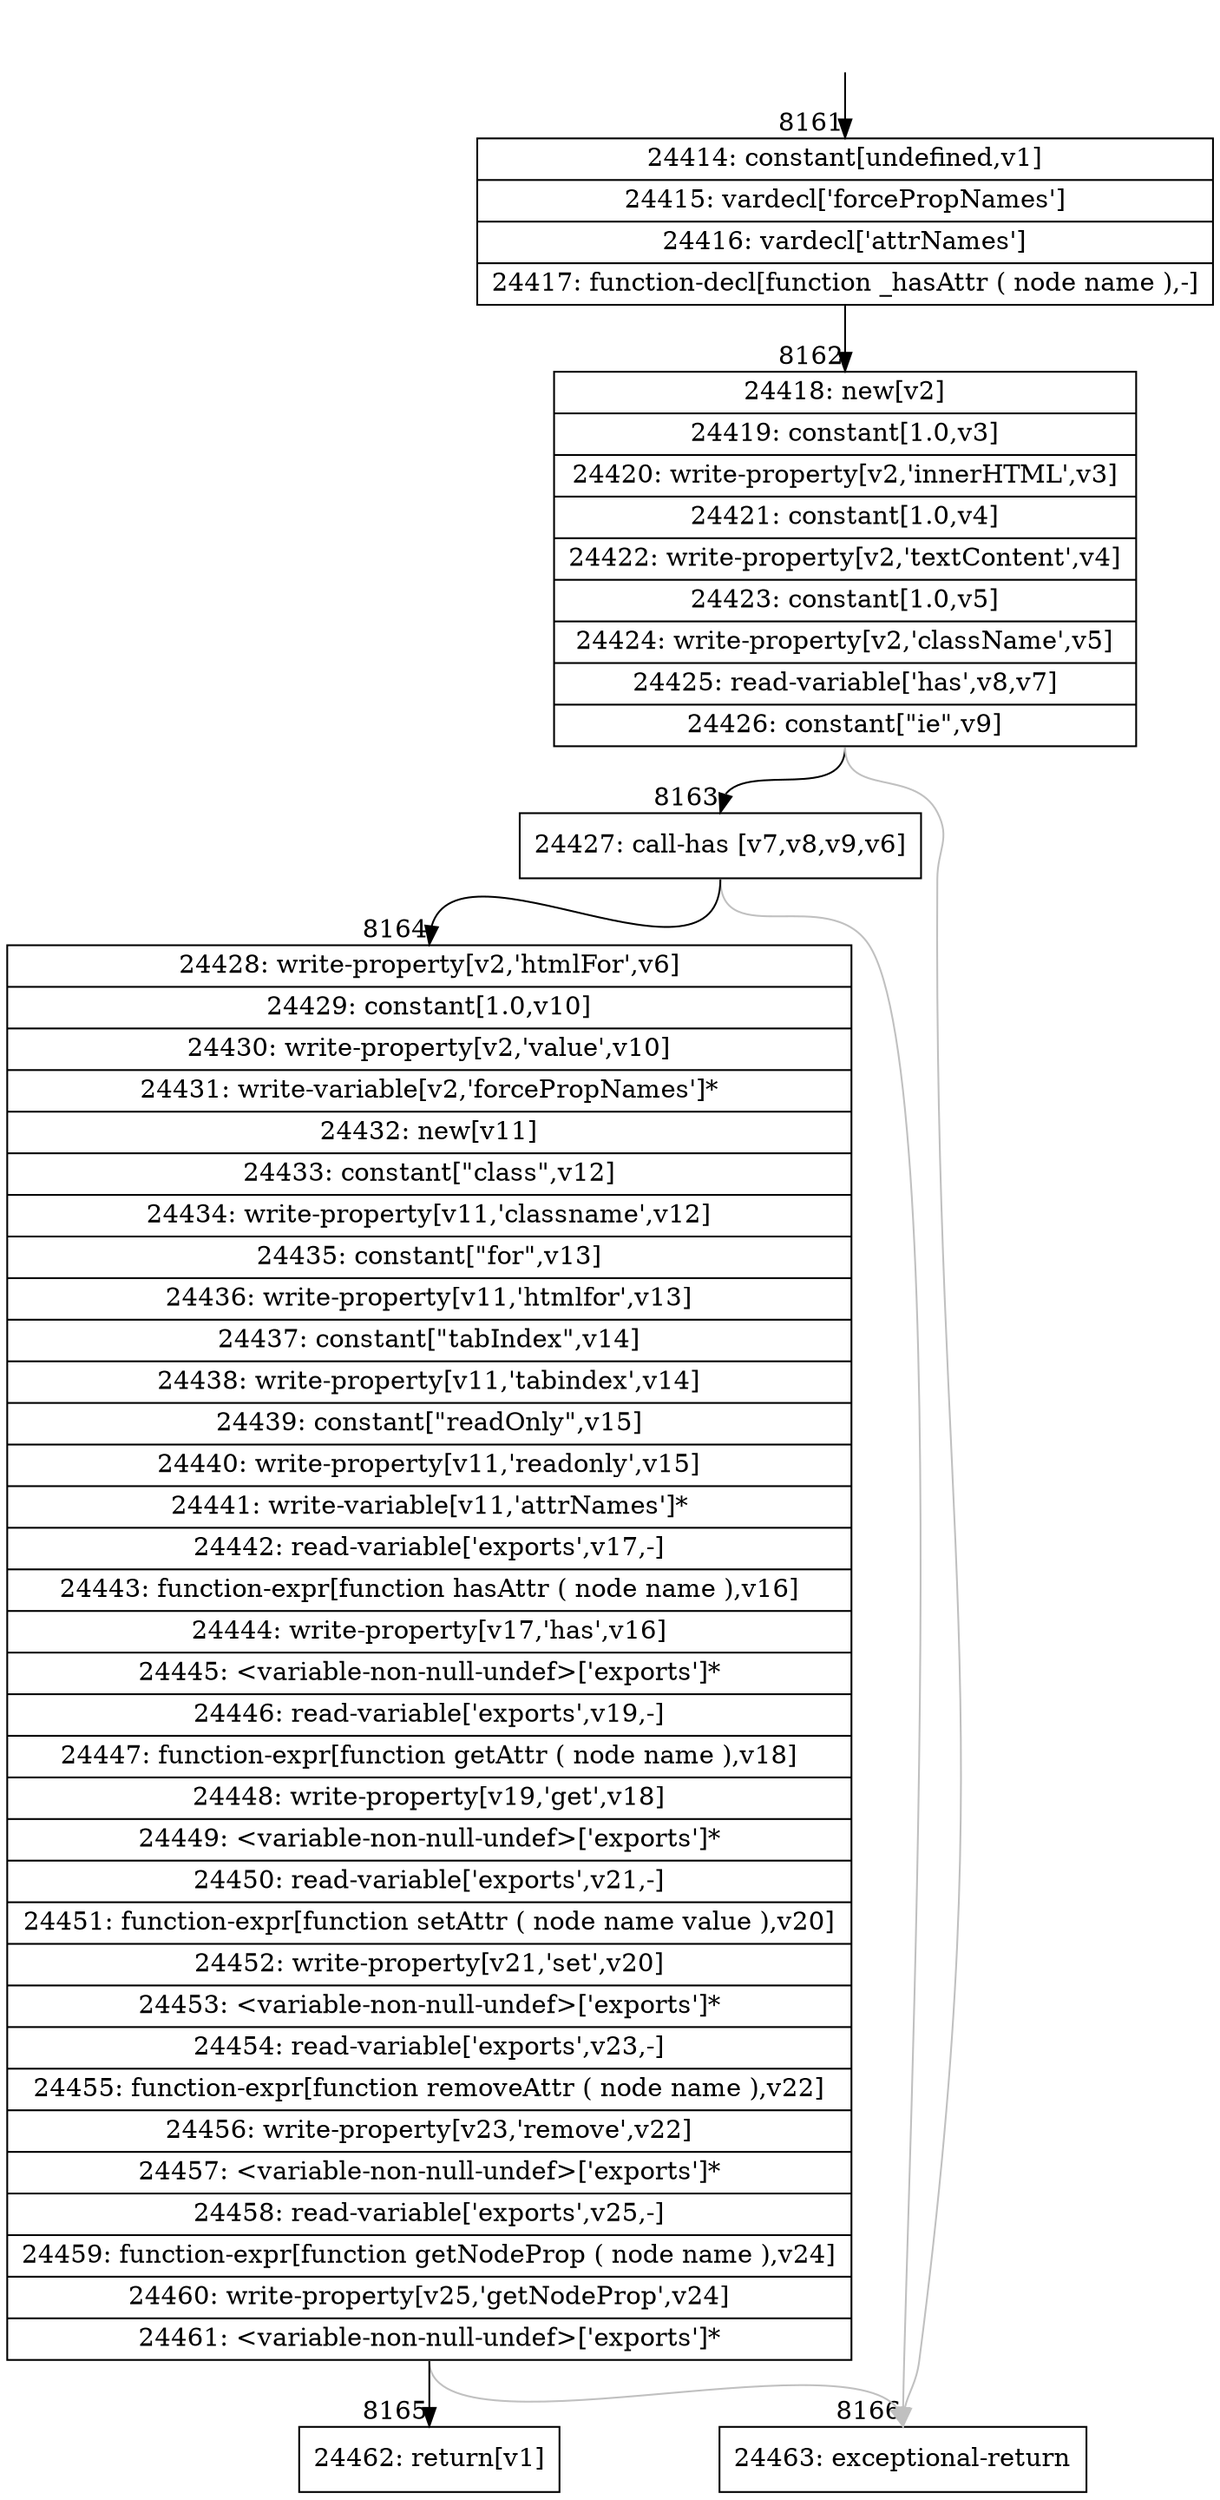 digraph {
rankdir="TD"
BB_entry542[shape=none,label=""];
BB_entry542 -> BB8161 [tailport=s, headport=n, headlabel="    8161"]
BB8161 [shape=record label="{24414: constant[undefined,v1]|24415: vardecl['forcePropNames']|24416: vardecl['attrNames']|24417: function-decl[function _hasAttr ( node name ),-]}" ] 
BB8161 -> BB8162 [tailport=s, headport=n, headlabel="      8162"]
BB8162 [shape=record label="{24418: new[v2]|24419: constant[1.0,v3]|24420: write-property[v2,'innerHTML',v3]|24421: constant[1.0,v4]|24422: write-property[v2,'textContent',v4]|24423: constant[1.0,v5]|24424: write-property[v2,'className',v5]|24425: read-variable['has',v8,v7]|24426: constant[\"ie\",v9]}" ] 
BB8162 -> BB8163 [tailport=s, headport=n, headlabel="      8163"]
BB8162 -> BB8166 [tailport=s, headport=n, color=gray, headlabel="      8166"]
BB8163 [shape=record label="{24427: call-has [v7,v8,v9,v6]}" ] 
BB8163 -> BB8164 [tailport=s, headport=n, headlabel="      8164"]
BB8163 -> BB8166 [tailport=s, headport=n, color=gray]
BB8164 [shape=record label="{24428: write-property[v2,'htmlFor',v6]|24429: constant[1.0,v10]|24430: write-property[v2,'value',v10]|24431: write-variable[v2,'forcePropNames']*|24432: new[v11]|24433: constant[\"class\",v12]|24434: write-property[v11,'classname',v12]|24435: constant[\"for\",v13]|24436: write-property[v11,'htmlfor',v13]|24437: constant[\"tabIndex\",v14]|24438: write-property[v11,'tabindex',v14]|24439: constant[\"readOnly\",v15]|24440: write-property[v11,'readonly',v15]|24441: write-variable[v11,'attrNames']*|24442: read-variable['exports',v17,-]|24443: function-expr[function hasAttr ( node name ),v16]|24444: write-property[v17,'has',v16]|24445: \<variable-non-null-undef\>['exports']*|24446: read-variable['exports',v19,-]|24447: function-expr[function getAttr ( node name ),v18]|24448: write-property[v19,'get',v18]|24449: \<variable-non-null-undef\>['exports']*|24450: read-variable['exports',v21,-]|24451: function-expr[function setAttr ( node name value ),v20]|24452: write-property[v21,'set',v20]|24453: \<variable-non-null-undef\>['exports']*|24454: read-variable['exports',v23,-]|24455: function-expr[function removeAttr ( node name ),v22]|24456: write-property[v23,'remove',v22]|24457: \<variable-non-null-undef\>['exports']*|24458: read-variable['exports',v25,-]|24459: function-expr[function getNodeProp ( node name ),v24]|24460: write-property[v25,'getNodeProp',v24]|24461: \<variable-non-null-undef\>['exports']*}" ] 
BB8164 -> BB8165 [tailport=s, headport=n, headlabel="      8165"]
BB8164 -> BB8166 [tailport=s, headport=n, color=gray]
BB8165 [shape=record label="{24462: return[v1]}" ] 
BB8166 [shape=record label="{24463: exceptional-return}" ] 
//#$~ 11433
}
